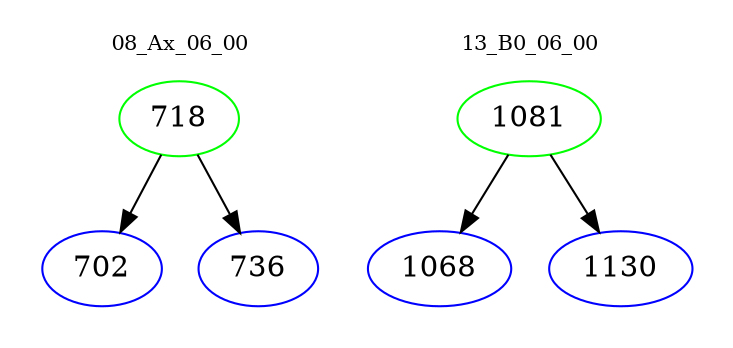 digraph{
subgraph cluster_0 {
color = white
label = "08_Ax_06_00";
fontsize=10;
T0_718 [label="718", color="green"]
T0_718 -> T0_702 [color="black"]
T0_702 [label="702", color="blue"]
T0_718 -> T0_736 [color="black"]
T0_736 [label="736", color="blue"]
}
subgraph cluster_1 {
color = white
label = "13_B0_06_00";
fontsize=10;
T1_1081 [label="1081", color="green"]
T1_1081 -> T1_1068 [color="black"]
T1_1068 [label="1068", color="blue"]
T1_1081 -> T1_1130 [color="black"]
T1_1130 [label="1130", color="blue"]
}
}
